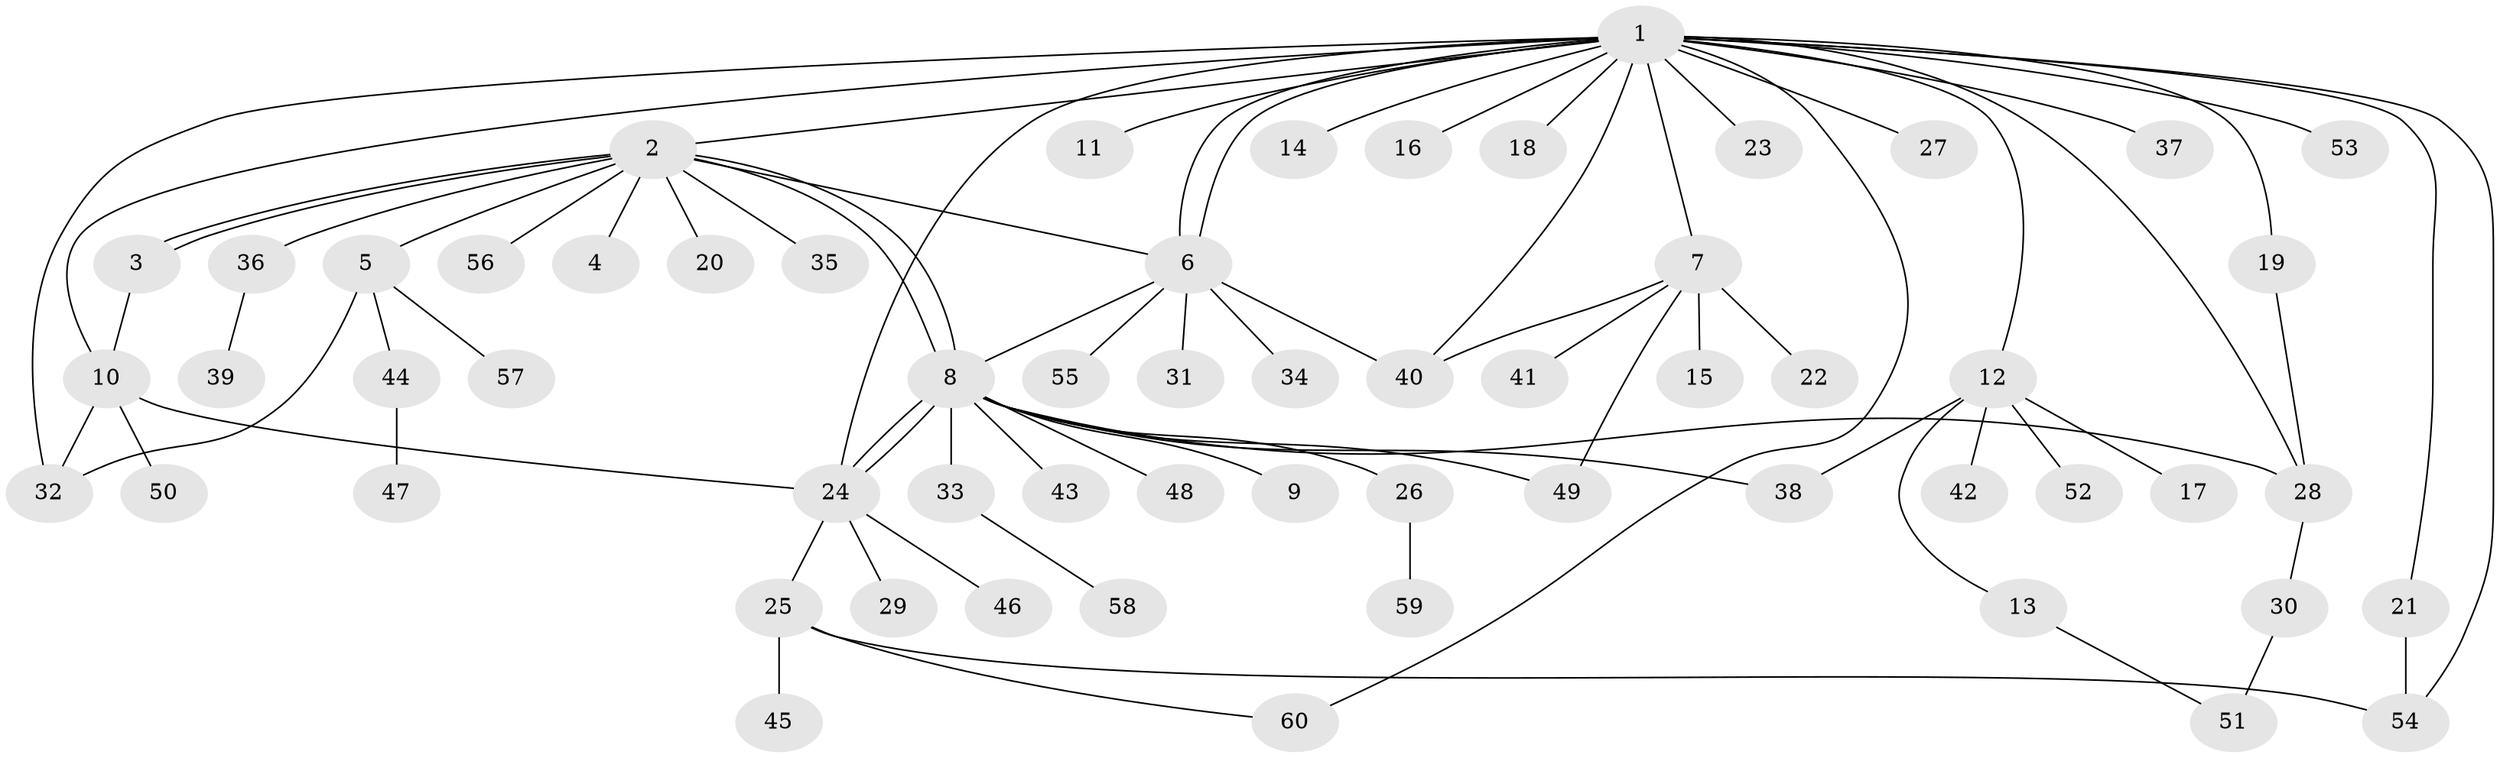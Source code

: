 // Generated by graph-tools (version 1.1) at 2025/35/03/09/25 02:35:35]
// undirected, 60 vertices, 80 edges
graph export_dot {
graph [start="1"]
  node [color=gray90,style=filled];
  1;
  2;
  3;
  4;
  5;
  6;
  7;
  8;
  9;
  10;
  11;
  12;
  13;
  14;
  15;
  16;
  17;
  18;
  19;
  20;
  21;
  22;
  23;
  24;
  25;
  26;
  27;
  28;
  29;
  30;
  31;
  32;
  33;
  34;
  35;
  36;
  37;
  38;
  39;
  40;
  41;
  42;
  43;
  44;
  45;
  46;
  47;
  48;
  49;
  50;
  51;
  52;
  53;
  54;
  55;
  56;
  57;
  58;
  59;
  60;
  1 -- 2;
  1 -- 6;
  1 -- 6;
  1 -- 7;
  1 -- 10;
  1 -- 11;
  1 -- 12;
  1 -- 14;
  1 -- 16;
  1 -- 18;
  1 -- 19;
  1 -- 21;
  1 -- 23;
  1 -- 24;
  1 -- 27;
  1 -- 28;
  1 -- 32;
  1 -- 37;
  1 -- 40;
  1 -- 53;
  1 -- 54;
  1 -- 60;
  2 -- 3;
  2 -- 3;
  2 -- 4;
  2 -- 5;
  2 -- 6;
  2 -- 8;
  2 -- 8;
  2 -- 20;
  2 -- 35;
  2 -- 36;
  2 -- 56;
  3 -- 10;
  5 -- 32;
  5 -- 44;
  5 -- 57;
  6 -- 8;
  6 -- 31;
  6 -- 34;
  6 -- 40;
  6 -- 55;
  7 -- 15;
  7 -- 22;
  7 -- 40;
  7 -- 41;
  7 -- 49;
  8 -- 9;
  8 -- 24;
  8 -- 24;
  8 -- 26;
  8 -- 28;
  8 -- 33;
  8 -- 38;
  8 -- 43;
  8 -- 48;
  8 -- 49;
  10 -- 24;
  10 -- 32;
  10 -- 50;
  12 -- 13;
  12 -- 17;
  12 -- 38;
  12 -- 42;
  12 -- 52;
  13 -- 51;
  19 -- 28;
  21 -- 54;
  24 -- 25;
  24 -- 29;
  24 -- 46;
  25 -- 45;
  25 -- 54;
  25 -- 60;
  26 -- 59;
  28 -- 30;
  30 -- 51;
  33 -- 58;
  36 -- 39;
  44 -- 47;
}
